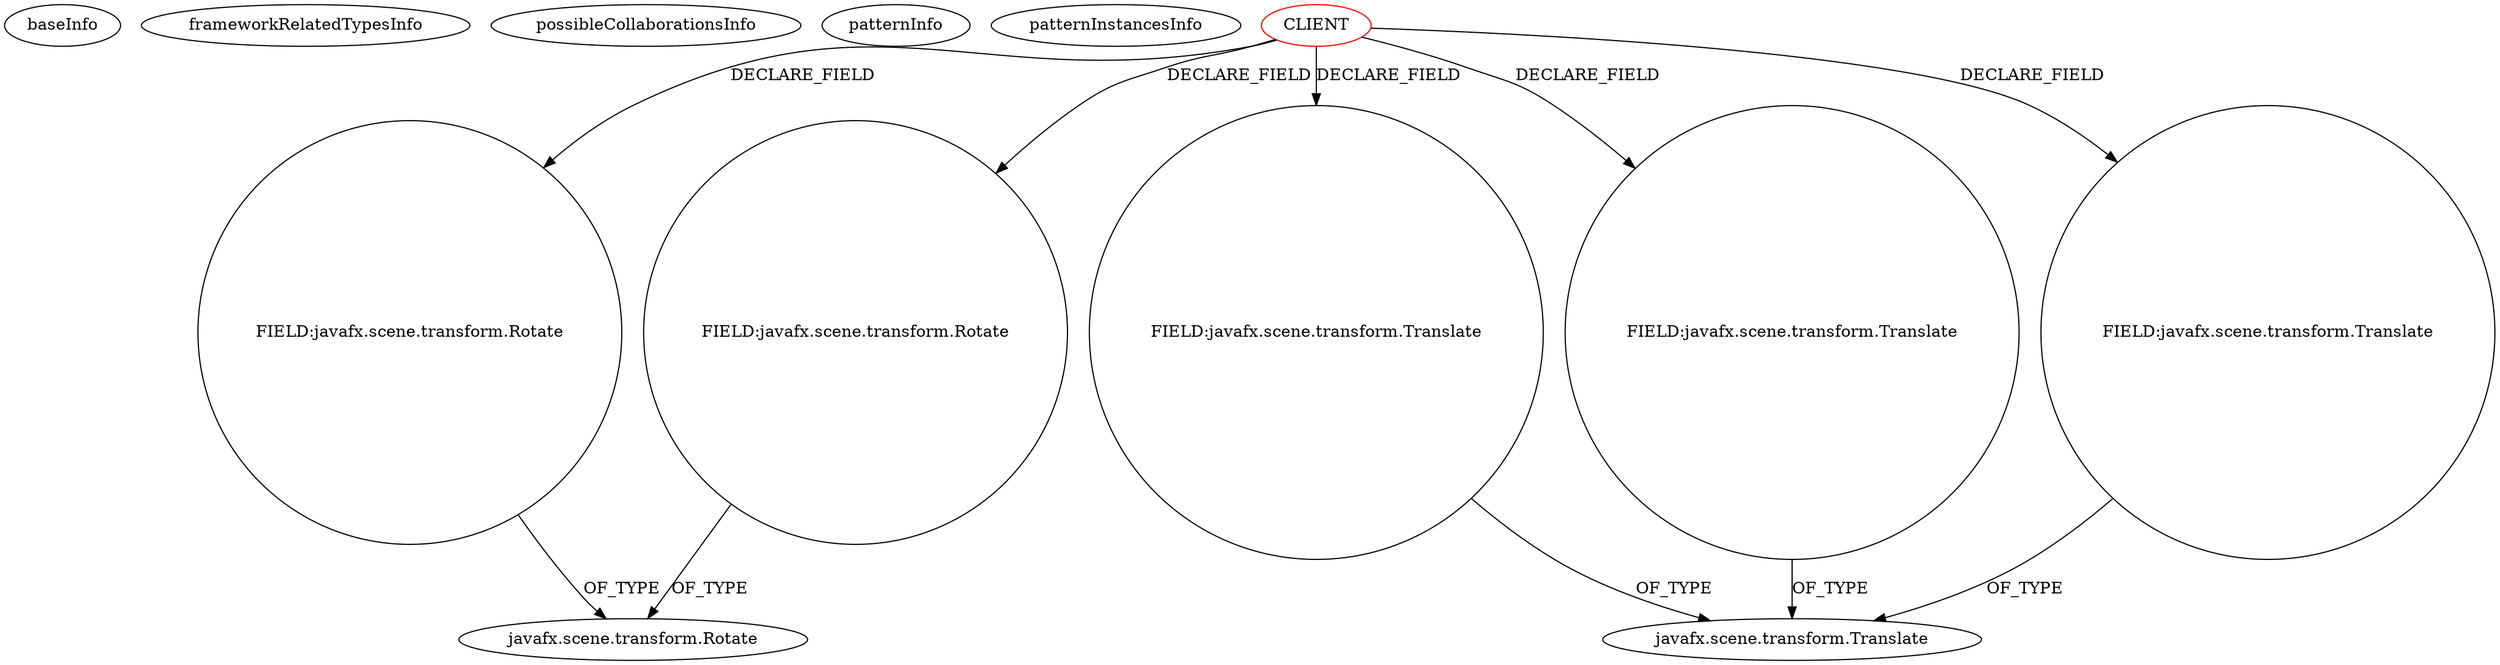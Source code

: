 digraph {
baseInfo[graphId=3877,category="pattern",isAnonymous=false,possibleRelation=false]
frameworkRelatedTypesInfo[]
possibleCollaborationsInfo[]
patternInfo[frequency=2.0,patternRootClient=0]
patternInstancesInfo[0="mjchao-3D-Graphing-Calculator~/mjchao-3D-Graphing-Calculator/3D-Graphing-Calculator-master/src/mjchao/graph3d/graph/Body.java~Body~3642",1="jperedadnr-RiggedHand~/jperedadnr-RiggedHand/RiggedHand-master/src/riggedhand/RiggedHand.java~RiggedHand~3396"]
12[label="FIELD:javafx.scene.transform.Rotate",vertexType="FIELD_DECLARATION",isFrameworkType=false,shape=circle]
9[label="javafx.scene.transform.Rotate",vertexType="FRAMEWORK_CLASS_TYPE",isFrameworkType=false]
0[label="CLIENT",vertexType="ROOT_CLIENT_CLASS_DECLARATION",isFrameworkType=false,color=red]
10[label="FIELD:javafx.scene.transform.Rotate",vertexType="FIELD_DECLARATION",isFrameworkType=false,shape=circle]
4[label="FIELD:javafx.scene.transform.Translate",vertexType="FIELD_DECLARATION",isFrameworkType=false,shape=circle]
3[label="javafx.scene.transform.Translate",vertexType="FRAMEWORK_CLASS_TYPE",isFrameworkType=false]
2[label="FIELD:javafx.scene.transform.Translate",vertexType="FIELD_DECLARATION",isFrameworkType=false,shape=circle]
6[label="FIELD:javafx.scene.transform.Translate",vertexType="FIELD_DECLARATION",isFrameworkType=false,shape=circle]
6->3[label="OF_TYPE"]
0->2[label="DECLARE_FIELD"]
2->3[label="OF_TYPE"]
0->4[label="DECLARE_FIELD"]
10->9[label="OF_TYPE"]
12->9[label="OF_TYPE"]
0->10[label="DECLARE_FIELD"]
4->3[label="OF_TYPE"]
0->6[label="DECLARE_FIELD"]
0->12[label="DECLARE_FIELD"]
}
